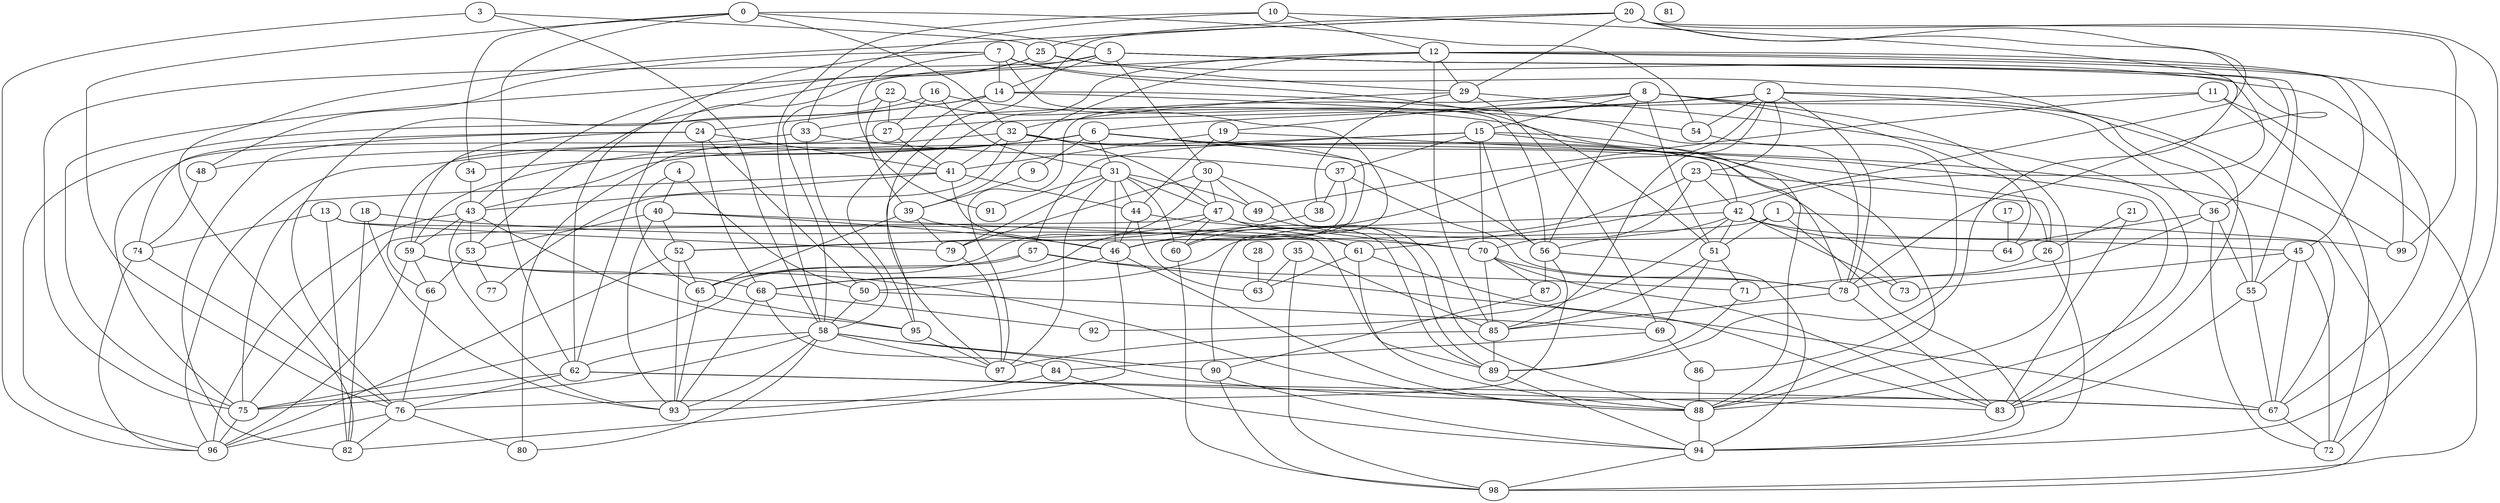 strict graph "gnp_random_graph(100,0.06)" {
0;
1;
2;
3;
4;
5;
6;
7;
8;
9;
10;
11;
12;
13;
14;
15;
16;
17;
18;
19;
20;
21;
22;
23;
24;
25;
26;
27;
28;
29;
30;
31;
32;
33;
34;
35;
36;
37;
38;
39;
40;
41;
42;
43;
44;
45;
46;
47;
48;
49;
50;
51;
52;
53;
54;
55;
56;
57;
58;
59;
60;
61;
62;
63;
64;
65;
66;
67;
68;
69;
70;
71;
72;
73;
74;
75;
76;
77;
78;
79;
80;
81;
82;
83;
84;
85;
86;
87;
88;
89;
90;
91;
92;
93;
94;
95;
96;
97;
98;
99;
0 -- 32  [is_available=True, prob="0.460998010899"];
0 -- 34  [is_available=True, prob="0.685711848708"];
0 -- 5  [is_available=True, prob="0.160951365456"];
0 -- 76  [is_available=True, prob="1.0"];
0 -- 54  [is_available=True, prob="0.482647629582"];
0 -- 62  [is_available=True, prob="0.467179657859"];
1 -- 67  [is_available=True, prob="1.0"];
1 -- 51  [is_available=True, prob="0.430280173026"];
1 -- 52  [is_available=True, prob="0.515546877067"];
1 -- 94  [is_available=True, prob="1.0"];
2 -- 33  [is_available=True, prob="1.0"];
2 -- 99  [is_available=True, prob="0.496807622158"];
2 -- 6  [is_available=True, prob="0.322631135407"];
2 -- 23  [is_available=True, prob="0.0384570493127"];
2 -- 78  [is_available=True, prob="0.162813340427"];
2 -- 85  [is_available=True, prob="0.0295900966034"];
2 -- 54  [is_available=True, prob="0.934919763831"];
2 -- 55  [is_available=True, prob="0.225153632014"];
2 -- 60  [is_available=True, prob="0.291074341281"];
3 -- 96  [is_available=True, prob="0.574806554771"];
3 -- 25  [is_available=True, prob="0.199047189144"];
3 -- 58  [is_available=True, prob="0.593889823238"];
4 -- 40  [is_available=True, prob="0.650311322234"];
4 -- 65  [is_available=True, prob="1.0"];
4 -- 50  [is_available=True, prob="0.968885800426"];
5 -- 36  [is_available=True, prob="0.924920393002"];
5 -- 75  [is_available=True, prob="0.14333219635"];
5 -- 14  [is_available=True, prob="0.179483151986"];
5 -- 30  [is_available=True, prob="0.973930626235"];
5 -- 86  [is_available=True, prob="0.909346946343"];
5 -- 55  [is_available=True, prob="0.845665183389"];
5 -- 62  [is_available=True, prob="0.60190951001"];
6 -- 96  [is_available=True, prob="0.279060429065"];
6 -- 98  [is_available=True, prob="1.0"];
6 -- 9  [is_available=True, prob="0.723013272032"];
6 -- 34  [is_available=True, prob="0.212761032807"];
6 -- 78  [is_available=True, prob="1.0"];
6 -- 48  [is_available=True, prob="0.167886421592"];
6 -- 26  [is_available=True, prob="0.741055502026"];
6 -- 59  [is_available=True, prob="0.728971564798"];
6 -- 60  [is_available=True, prob="0.115110430857"];
6 -- 31  [is_available=True, prob="1.0"];
7 -- 51  [is_available=True, prob="1.0"];
7 -- 14  [is_available=True, prob="0.838065182679"];
7 -- 48  [is_available=True, prob="0.416427484083"];
7 -- 83  [is_available=True, prob="0.741431988752"];
7 -- 56  [is_available=True, prob="0.26930113017"];
7 -- 91  [is_available=True, prob="1.0"];
7 -- 62  [is_available=True, prob="0.503586747625"];
8 -- 19  [is_available=True, prob="0.715336644955"];
8 -- 64  [is_available=True, prob="1.0"];
8 -- 36  [is_available=True, prob="1.0"];
8 -- 97  [is_available=True, prob="1.0"];
8 -- 15  [is_available=True, prob="0.120844335645"];
8 -- 88  [is_available=True, prob="0.0309490592492"];
8 -- 51  [is_available=True, prob="0.261870824373"];
8 -- 56  [is_available=True, prob="0.57668342269"];
9 -- 39  [is_available=True, prob="0.625446730493"];
10 -- 33  [is_available=True, prob="1.0"];
10 -- 42  [is_available=True, prob="1.0"];
10 -- 12  [is_available=True, prob="1.0"];
10 -- 58  [is_available=True, prob="0.00804475146255"];
11 -- 72  [is_available=True, prob="0.0385364430988"];
11 -- 49  [is_available=True, prob="0.681806634448"];
11 -- 98  [is_available=True, prob="0.630803871775"];
11 -- 27  [is_available=True, prob="0.199411969497"];
12 -- 99  [is_available=True, prob="1.0"];
12 -- 39  [is_available=True, prob="0.632521754145"];
12 -- 75  [is_available=True, prob="1.0"];
12 -- 45  [is_available=True, prob="0.347574374992"];
12 -- 85  [is_available=True, prob="0.878318808205"];
12 -- 29  [is_available=True, prob="1.0"];
12 -- 94  [is_available=True, prob="1.0"];
12 -- 95  [is_available=True, prob="0.21512665715"];
13 -- 89  [is_available=True, prob="0.846505674815"];
13 -- 74  [is_available=True, prob="1.0"];
13 -- 82  [is_available=True, prob="0.173192128873"];
13 -- 79  [is_available=True, prob="1.0"];
14 -- 96  [is_available=True, prob="1.0"];
14 -- 78  [is_available=True, prob="1.0"];
14 -- 54  [is_available=True, prob="0.638262706718"];
14 -- 24  [is_available=True, prob="1.0"];
14 -- 95  [is_available=True, prob="0.492398713593"];
15 -- 37  [is_available=True, prob="0.260126434769"];
15 -- 70  [is_available=True, prob="0.57108381215"];
15 -- 42  [is_available=True, prob="0.623630462223"];
15 -- 43  [is_available=True, prob="1.0"];
15 -- 88  [is_available=True, prob="0.863436148622"];
15 -- 56  [is_available=True, prob="0.621139616321"];
15 -- 57  [is_available=True, prob="0.133855634613"];
16 -- 88  [is_available=True, prob="0.475957312703"];
16 -- 27  [is_available=True, prob="0.714936075728"];
16 -- 76  [is_available=True, prob="0.0498785501574"];
16 -- 31  [is_available=True, prob="1.0"];
17 -- 64  [is_available=True, prob="0.744540850676"];
18 -- 82  [is_available=True, prob="0.0113910996653"];
18 -- 93  [is_available=True, prob="1.0"];
18 -- 70  [is_available=True, prob="0.360382299858"];
19 -- 41  [is_available=True, prob="0.183076231601"];
19 -- 83  [is_available=True, prob="0.510438201935"];
19 -- 44  [is_available=True, prob="0.523804424902"];
20 -- 97  [is_available=True, prob="0.514985058685"];
20 -- 99  [is_available=True, prob="0.953611829823"];
20 -- 72  [is_available=True, prob="0.178516256347"];
20 -- 78  [is_available=True, prob="1.0"];
20 -- 61  [is_available=True, prob="1.0"];
20 -- 82  [is_available=True, prob="0.761416659522"];
20 -- 25  [is_available=True, prob="0.751505315073"];
20 -- 29  [is_available=True, prob="1.0"];
21 -- 26  [is_available=True, prob="0.219239232353"];
21 -- 83  [is_available=True, prob="0.0371660471915"];
22 -- 58  [is_available=True, prob="0.752678971367"];
22 -- 27  [is_available=True, prob="1.0"];
22 -- 90  [is_available=True, prob="0.357916052871"];
22 -- 39  [is_available=True, prob="0.346677100205"];
23 -- 42  [is_available=True, prob="1.0"];
23 -- 68  [is_available=True, prob="0.564007291218"];
23 -- 26  [is_available=True, prob="0.595355240642"];
23 -- 70  [is_available=True, prob="0.317268758682"];
24 -- 68  [is_available=True, prob="0.11241904805"];
24 -- 41  [is_available=True, prob="1.0"];
24 -- 74  [is_available=True, prob="0.175046081789"];
24 -- 82  [is_available=True, prob="1.0"];
24 -- 50  [is_available=True, prob="0.556447162653"];
24 -- 59  [is_available=True, prob="0.573460224709"];
25 -- 67  [is_available=True, prob="0.529524586739"];
25 -- 43  [is_available=True, prob="0.469790610028"];
25 -- 53  [is_available=True, prob="1.0"];
25 -- 29  [is_available=True, prob="1.0"];
26 -- 94  [is_available=True, prob="0.249568695839"];
26 -- 78  [is_available=True, prob="0.0228260417371"];
27 -- 41  [is_available=True, prob="0.949515750086"];
27 -- 66  [is_available=True, prob="1.0"];
28 -- 63  [is_available=True, prob="1.0"];
29 -- 32  [is_available=True, prob="1.0"];
29 -- 69  [is_available=True, prob="0.229654744758"];
29 -- 38  [is_available=True, prob="0.706659616989"];
29 -- 88  [is_available=True, prob="0.325264515637"];
30 -- 65  [is_available=True, prob="0.448758467975"];
30 -- 79  [is_available=True, prob="0.00368851008295"];
30 -- 49  [is_available=True, prob="1.0"];
30 -- 88  [is_available=True, prob="0.195007931697"];
30 -- 47  [is_available=True, prob="1.0"];
31 -- 97  [is_available=True, prob="0.395372277712"];
31 -- 91  [is_available=True, prob="0.561022383433"];
31 -- 44  [is_available=True, prob="0.431308359832"];
31 -- 46  [is_available=True, prob="1.0"];
31 -- 47  [is_available=True, prob="0.5245807601"];
31 -- 49  [is_available=True, prob="0.27036602413"];
31 -- 79  [is_available=True, prob="0.596448760673"];
31 -- 60  [is_available=True, prob="0.070353855124"];
32 -- 41  [is_available=True, prob="1.0"];
32 -- 77  [is_available=True, prob="0.4515547793"];
32 -- 47  [is_available=True, prob="0.176744829136"];
32 -- 80  [is_available=True, prob="0.82340112125"];
32 -- 73  [is_available=True, prob="0.856927304109"];
32 -- 56  [is_available=True, prob="0.926735294779"];
33 -- 75  [is_available=True, prob="0.0285804485596"];
33 -- 58  [is_available=True, prob="1.0"];
33 -- 37  [is_available=True, prob="0.137580205627"];
34 -- 43  [is_available=True, prob="0.132772231939"];
35 -- 98  [is_available=True, prob="1.0"];
35 -- 85  [is_available=True, prob="0.84840904816"];
35 -- 63  [is_available=True, prob="0.145823503763"];
36 -- 64  [is_available=True, prob="0.368769888857"];
36 -- 71  [is_available=True, prob="1.0"];
36 -- 72  [is_available=True, prob="1.0"];
36 -- 55  [is_available=True, prob="0.892315611984"];
37 -- 78  [is_available=True, prob="0.346650236633"];
37 -- 46  [is_available=True, prob="0.126029726388"];
37 -- 38  [is_available=True, prob="1.0"];
38 -- 46  [is_available=True, prob="0.918879580376"];
39 -- 65  [is_available=True, prob="0.536503616422"];
39 -- 46  [is_available=True, prob="0.622729994426"];
39 -- 79  [is_available=True, prob="0.14147060768"];
40 -- 46  [is_available=True, prob="1.0"];
40 -- 61  [is_available=True, prob="0.593646585008"];
40 -- 52  [is_available=True, prob="0.791627579622"];
40 -- 53  [is_available=True, prob="0.234819840227"];
40 -- 93  [is_available=True, prob="1.0"];
41 -- 75  [is_available=True, prob="0.112563275469"];
41 -- 43  [is_available=True, prob="0.239759880587"];
41 -- 44  [is_available=True, prob="0.38555869163"];
41 -- 89  [is_available=True, prob="0.82822735001"];
42 -- 64  [is_available=True, prob="0.234521510751"];
42 -- 99  [is_available=True, prob="1.0"];
42 -- 73  [is_available=True, prob="0.842060580639"];
42 -- 51  [is_available=True, prob="0.0397334975059"];
42 -- 52  [is_available=True, prob="1.0"];
42 -- 56  [is_available=True, prob="0.421776351899"];
42 -- 92  [is_available=True, prob="1.0"];
43 -- 96  [is_available=True, prob="1.0"];
43 -- 53  [is_available=True, prob="0.458985692474"];
43 -- 59  [is_available=True, prob="0.520063526662"];
43 -- 93  [is_available=True, prob="0.653722000583"];
43 -- 95  [is_available=True, prob="0.94111513164"];
44 -- 45  [is_available=True, prob="0.691711695014"];
44 -- 46  [is_available=True, prob="0.258544517332"];
44 -- 63  [is_available=True, prob="0.728338767924"];
45 -- 67  [is_available=True, prob="0.227718631113"];
45 -- 72  [is_available=True, prob="0.57667007323"];
45 -- 55  [is_available=True, prob="0.95700529992"];
45 -- 73  [is_available=True, prob="0.927326422461"];
46 -- 82  [is_available=True, prob="0.27228865879"];
46 -- 50  [is_available=True, prob="1.0"];
46 -- 88  [is_available=True, prob="1.0"];
47 -- 68  [is_available=True, prob="0.213728910209"];
47 -- 70  [is_available=True, prob="0.128519121677"];
47 -- 75  [is_available=True, prob="0.797525038714"];
47 -- 60  [is_available=True, prob="1.0"];
47 -- 61  [is_available=True, prob="0.824603843124"];
48 -- 74  [is_available=True, prob="0.139434426313"];
49 -- 89  [is_available=True, prob="1.0"];
50 -- 58  [is_available=True, prob="0.778048935462"];
50 -- 69  [is_available=True, prob="0.526233621374"];
51 -- 69  [is_available=True, prob="0.91237059174"];
51 -- 71  [is_available=True, prob="0.838947067736"];
51 -- 85  [is_available=True, prob="0.221161181561"];
52 -- 96  [is_available=True, prob="1.0"];
52 -- 65  [is_available=True, prob="1.0"];
52 -- 93  [is_available=True, prob="1.0"];
53 -- 66  [is_available=True, prob="0.766272588788"];
53 -- 77  [is_available=True, prob="1.0"];
54 -- 89  [is_available=True, prob="0.670668830768"];
55 -- 67  [is_available=True, prob="1.0"];
55 -- 83  [is_available=True, prob="0.157347675559"];
56 -- 76  [is_available=True, prob="1.0"];
56 -- 87  [is_available=True, prob="1.0"];
56 -- 94  [is_available=True, prob="0.55970470962"];
57 -- 75  [is_available=True, prob="0.745732515164"];
57 -- 65  [is_available=True, prob="0.955408095129"];
57 -- 71  [is_available=True, prob="0.533093232247"];
57 -- 67  [is_available=True, prob="0.798672893256"];
58 -- 97  [is_available=True, prob="1.0"];
58 -- 75  [is_available=True, prob="0.228380553368"];
58 -- 80  [is_available=True, prob="0.484645270838"];
58 -- 67  [is_available=True, prob="0.42096469062"];
58 -- 90  [is_available=True, prob="0.308626280444"];
58 -- 93  [is_available=True, prob="0.95655080962"];
58 -- 62  [is_available=True, prob="0.203891202262"];
59 -- 96  [is_available=True, prob="1.0"];
59 -- 66  [is_available=True, prob="0.0921687709956"];
59 -- 68  [is_available=True, prob="0.627871921213"];
59 -- 88  [is_available=True, prob="0.714763352404"];
60 -- 98  [is_available=True, prob="0.119741514783"];
61 -- 83  [is_available=True, prob="1.0"];
61 -- 88  [is_available=True, prob="0.687684624231"];
61 -- 63  [is_available=True, prob="0.419267942708"];
62 -- 67  [is_available=True, prob="1.0"];
62 -- 75  [is_available=True, prob="1.0"];
62 -- 76  [is_available=True, prob="0.903417894171"];
62 -- 83  [is_available=True, prob="0.882404070975"];
65 -- 93  [is_available=True, prob="0.296105921362"];
65 -- 95  [is_available=True, prob="0.732234107717"];
66 -- 76  [is_available=True, prob="0.993647450389"];
67 -- 72  [is_available=True, prob="0.340698397247"];
68 -- 84  [is_available=True, prob="0.735706821856"];
68 -- 92  [is_available=True, prob="1.0"];
68 -- 93  [is_available=True, prob="0.841849238555"];
69 -- 84  [is_available=True, prob="0.452625870738"];
69 -- 86  [is_available=True, prob="0.314655882808"];
70 -- 87  [is_available=True, prob="1.0"];
70 -- 78  [is_available=True, prob="0.879819338809"];
70 -- 83  [is_available=True, prob="0.971425039908"];
70 -- 85  [is_available=True, prob="1.0"];
71 -- 89  [is_available=True, prob="0.489063637207"];
74 -- 76  [is_available=True, prob="0.0318582143933"];
74 -- 96  [is_available=True, prob="0.796152784053"];
75 -- 96  [is_available=True, prob="0.96437992517"];
76 -- 80  [is_available=True, prob="0.672940611279"];
76 -- 96  [is_available=True, prob="1.0"];
76 -- 82  [is_available=True, prob="1.0"];
78 -- 83  [is_available=True, prob="0.180433963931"];
78 -- 85  [is_available=True, prob="0.111466148163"];
79 -- 97  [is_available=True, prob="0.527681186436"];
84 -- 94  [is_available=True, prob="0.526791866715"];
84 -- 93  [is_available=True, prob="0.0849962491813"];
85 -- 97  [is_available=True, prob="0.371963606805"];
85 -- 89  [is_available=True, prob="0.365175211641"];
86 -- 88  [is_available=True, prob="0.5403381066"];
87 -- 90  [is_available=True, prob="0.311052983276"];
88 -- 94  [is_available=True, prob="0.886456261014"];
89 -- 94  [is_available=True, prob="1.0"];
90 -- 98  [is_available=True, prob="0.634417498851"];
90 -- 94  [is_available=True, prob="1.0"];
94 -- 98  [is_available=True, prob="0.248583719432"];
95 -- 97  [is_available=True, prob="0.870515256339"];
}
